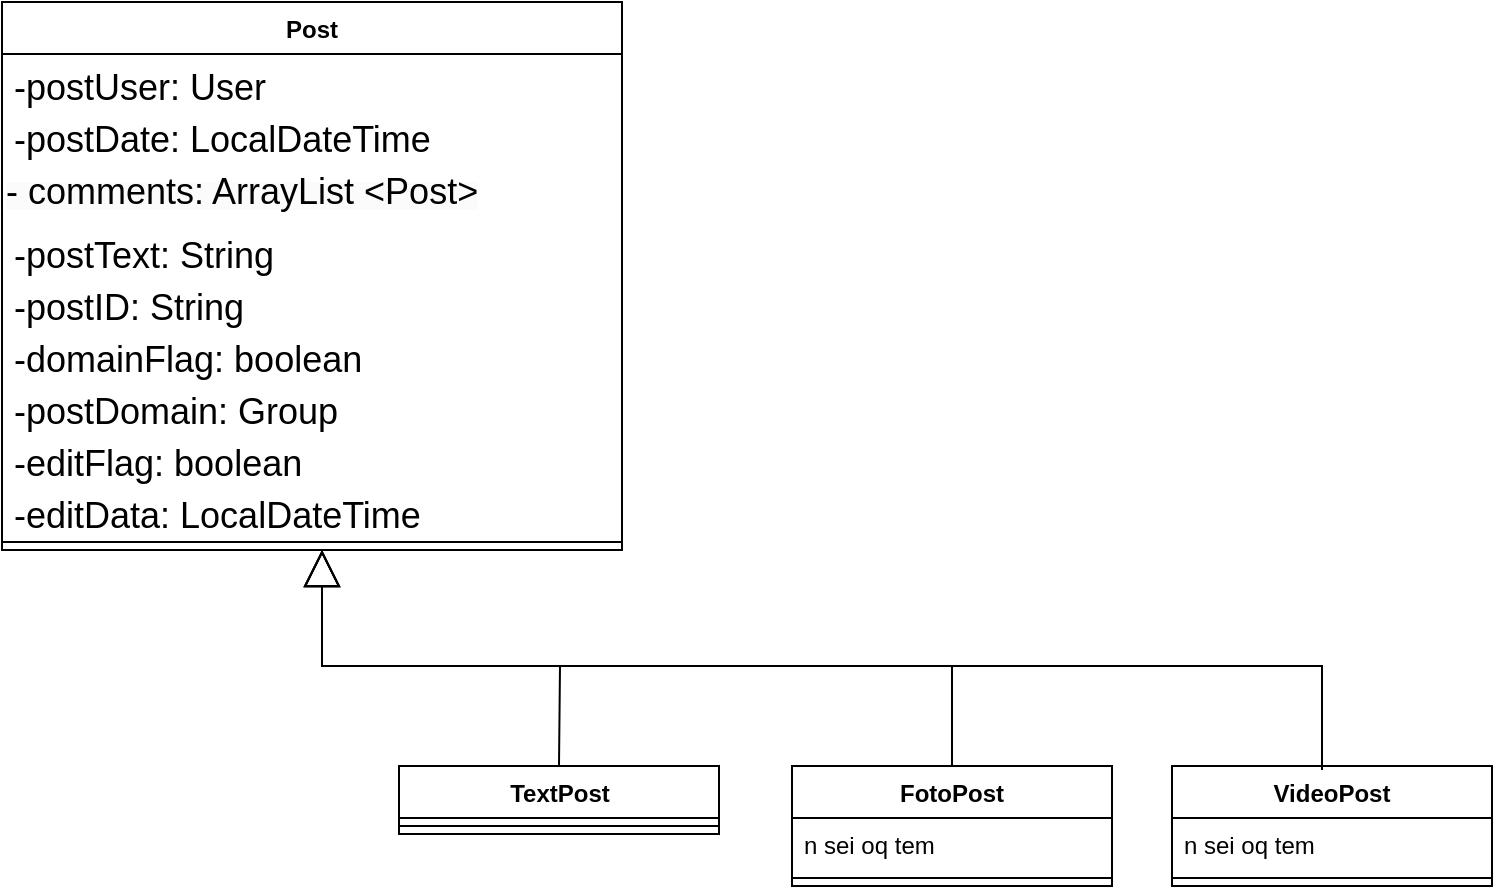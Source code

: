<mxfile version="24.7.8">
  <diagram id="C5RBs43oDa-KdzZeNtuy" name="Page-1">
    <mxGraphModel dx="1222" dy="742" grid="1" gridSize="10" guides="1" tooltips="1" connect="1" arrows="1" fold="1" page="1" pageScale="1" pageWidth="827" pageHeight="1169" math="0" shadow="0">
      <root>
        <mxCell id="WIyWlLk6GJQsqaUBKTNV-0" />
        <mxCell id="WIyWlLk6GJQsqaUBKTNV-1" parent="WIyWlLk6GJQsqaUBKTNV-0" />
        <mxCell id="xiCdEMgkPsoDUVu-NhxL-0" value="Post" style="swimlane;fontStyle=1;align=center;verticalAlign=top;childLayout=stackLayout;horizontal=1;startSize=26;horizontalStack=0;resizeParent=1;resizeParentMax=0;resizeLast=0;collapsible=1;marginBottom=0;whiteSpace=wrap;html=1;" vertex="1" parent="WIyWlLk6GJQsqaUBKTNV-1">
          <mxGeometry x="270" y="80" width="310" height="274" as="geometry" />
        </mxCell>
        <mxCell id="xiCdEMgkPsoDUVu-NhxL-1" value="&lt;span style=&quot;font-size: 18px;&quot;&gt;-postUser: User&lt;/span&gt;" style="text;strokeColor=none;fillColor=none;align=left;verticalAlign=top;spacingLeft=4;spacingRight=4;overflow=hidden;rotatable=0;points=[[0,0.5],[1,0.5]];portConstraint=eastwest;whiteSpace=wrap;html=1;" vertex="1" parent="xiCdEMgkPsoDUVu-NhxL-0">
          <mxGeometry y="26" width="310" height="26" as="geometry" />
        </mxCell>
        <mxCell id="xiCdEMgkPsoDUVu-NhxL-2" value="&lt;span style=&quot;font-size: 18px;&quot;&gt;-postDate: LocalDateTime&lt;/span&gt;" style="text;strokeColor=none;fillColor=none;align=left;verticalAlign=top;spacingLeft=4;spacingRight=4;overflow=hidden;rotatable=0;points=[[0,0.5],[1,0.5]];portConstraint=eastwest;whiteSpace=wrap;html=1;" vertex="1" parent="xiCdEMgkPsoDUVu-NhxL-0">
          <mxGeometry y="52" width="310" height="26" as="geometry" />
        </mxCell>
        <mxCell id="xiCdEMgkPsoDUVu-NhxL-10" value="&lt;span style=&quot;color: rgb(0, 0, 0); font-family: Helvetica; font-style: normal; font-variant-ligatures: normal; font-variant-caps: normal; letter-spacing: normal; orphans: 2; text-align: left; text-indent: 0px; text-transform: none; widows: 2; word-spacing: 0px; -webkit-text-stroke-width: 0px; white-space: normal; background-color: rgb(251, 251, 251); text-decoration-thickness: initial; text-decoration-style: initial; text-decoration-color: initial; float: none; display: inline !important;&quot;&gt;&lt;font style=&quot;font-size: 18px;&quot;&gt;&lt;span&gt;- comments: ArrayList &amp;lt;Post&amp;gt;&lt;/span&gt;&lt;/font&gt;&lt;/span&gt;" style="text;whiteSpace=wrap;html=1;fontStyle=0" vertex="1" parent="xiCdEMgkPsoDUVu-NhxL-0">
          <mxGeometry y="78" width="310" height="32" as="geometry" />
        </mxCell>
        <mxCell id="xiCdEMgkPsoDUVu-NhxL-3" value="&lt;span style=&quot;font-size: 18px;&quot;&gt;-postText: String&lt;/span&gt;" style="text;strokeColor=none;fillColor=none;align=left;verticalAlign=top;spacingLeft=4;spacingRight=4;overflow=hidden;rotatable=0;points=[[0,0.5],[1,0.5]];portConstraint=eastwest;whiteSpace=wrap;html=1;" vertex="1" parent="xiCdEMgkPsoDUVu-NhxL-0">
          <mxGeometry y="110" width="310" height="26" as="geometry" />
        </mxCell>
        <mxCell id="xiCdEMgkPsoDUVu-NhxL-4" value="&lt;span style=&quot;font-size: 18px;&quot;&gt;-postID: String&lt;/span&gt;" style="text;strokeColor=none;fillColor=none;align=left;verticalAlign=top;spacingLeft=4;spacingRight=4;overflow=hidden;rotatable=0;points=[[0,0.5],[1,0.5]];portConstraint=eastwest;whiteSpace=wrap;html=1;" vertex="1" parent="xiCdEMgkPsoDUVu-NhxL-0">
          <mxGeometry y="136" width="310" height="26" as="geometry" />
        </mxCell>
        <mxCell id="xiCdEMgkPsoDUVu-NhxL-5" value="&lt;span style=&quot;font-size: 18px;&quot;&gt;-domainFlag: boolean&lt;/span&gt;" style="text;strokeColor=none;fillColor=none;align=left;verticalAlign=top;spacingLeft=4;spacingRight=4;overflow=hidden;rotatable=0;points=[[0,0.5],[1,0.5]];portConstraint=eastwest;whiteSpace=wrap;html=1;" vertex="1" parent="xiCdEMgkPsoDUVu-NhxL-0">
          <mxGeometry y="162" width="310" height="26" as="geometry" />
        </mxCell>
        <mxCell id="xiCdEMgkPsoDUVu-NhxL-6" value="&lt;span style=&quot;font-size: 18px;&quot;&gt;-postDomain: Group&lt;/span&gt;" style="text;strokeColor=none;fillColor=none;align=left;verticalAlign=top;spacingLeft=4;spacingRight=4;overflow=hidden;rotatable=0;points=[[0,0.5],[1,0.5]];portConstraint=eastwest;whiteSpace=wrap;html=1;" vertex="1" parent="xiCdEMgkPsoDUVu-NhxL-0">
          <mxGeometry y="188" width="310" height="26" as="geometry" />
        </mxCell>
        <mxCell id="xiCdEMgkPsoDUVu-NhxL-7" value="&lt;span style=&quot;font-size: 18px;&quot;&gt;-editFlag: boolean&lt;/span&gt;" style="text;strokeColor=none;fillColor=none;align=left;verticalAlign=top;spacingLeft=4;spacingRight=4;overflow=hidden;rotatable=0;points=[[0,0.5],[1,0.5]];portConstraint=eastwest;whiteSpace=wrap;html=1;" vertex="1" parent="xiCdEMgkPsoDUVu-NhxL-0">
          <mxGeometry y="214" width="310" height="26" as="geometry" />
        </mxCell>
        <mxCell id="xiCdEMgkPsoDUVu-NhxL-8" value="&lt;span style=&quot;font-size: 18px;&quot;&gt;-editData: LocalDateTime&lt;/span&gt;" style="text;strokeColor=none;fillColor=none;align=left;verticalAlign=top;spacingLeft=4;spacingRight=4;overflow=hidden;rotatable=0;points=[[0,0.5],[1,0.5]];portConstraint=eastwest;whiteSpace=wrap;html=1;" vertex="1" parent="xiCdEMgkPsoDUVu-NhxL-0">
          <mxGeometry y="240" width="310" height="26" as="geometry" />
        </mxCell>
        <mxCell id="xiCdEMgkPsoDUVu-NhxL-9" value="" style="line;strokeWidth=1;fillColor=none;align=left;verticalAlign=middle;spacingTop=-1;spacingLeft=3;spacingRight=3;rotatable=0;labelPosition=right;points=[];portConstraint=eastwest;strokeColor=inherit;" vertex="1" parent="xiCdEMgkPsoDUVu-NhxL-0">
          <mxGeometry y="266" width="310" height="8" as="geometry" />
        </mxCell>
        <mxCell id="xiCdEMgkPsoDUVu-NhxL-11" value="FotoPost" style="swimlane;fontStyle=1;align=center;verticalAlign=top;childLayout=stackLayout;horizontal=1;startSize=26;horizontalStack=0;resizeParent=1;resizeParentMax=0;resizeLast=0;collapsible=1;marginBottom=0;whiteSpace=wrap;html=1;" vertex="1" parent="WIyWlLk6GJQsqaUBKTNV-1">
          <mxGeometry x="665" y="462" width="160" height="60" as="geometry" />
        </mxCell>
        <mxCell id="xiCdEMgkPsoDUVu-NhxL-12" value="n sei oq tem" style="text;strokeColor=none;fillColor=none;align=left;verticalAlign=top;spacingLeft=4;spacingRight=4;overflow=hidden;rotatable=0;points=[[0,0.5],[1,0.5]];portConstraint=eastwest;whiteSpace=wrap;html=1;" vertex="1" parent="xiCdEMgkPsoDUVu-NhxL-11">
          <mxGeometry y="26" width="160" height="26" as="geometry" />
        </mxCell>
        <mxCell id="xiCdEMgkPsoDUVu-NhxL-13" value="" style="line;strokeWidth=1;fillColor=none;align=left;verticalAlign=middle;spacingTop=-1;spacingLeft=3;spacingRight=3;rotatable=0;labelPosition=right;points=[];portConstraint=eastwest;strokeColor=inherit;" vertex="1" parent="xiCdEMgkPsoDUVu-NhxL-11">
          <mxGeometry y="52" width="160" height="8" as="geometry" />
        </mxCell>
        <mxCell id="xiCdEMgkPsoDUVu-NhxL-14" value="VideoPost" style="swimlane;fontStyle=1;align=center;verticalAlign=top;childLayout=stackLayout;horizontal=1;startSize=26;horizontalStack=0;resizeParent=1;resizeParentMax=0;resizeLast=0;collapsible=1;marginBottom=0;whiteSpace=wrap;html=1;" vertex="1" parent="WIyWlLk6GJQsqaUBKTNV-1">
          <mxGeometry x="855" y="462" width="160" height="60" as="geometry" />
        </mxCell>
        <mxCell id="xiCdEMgkPsoDUVu-NhxL-15" value="n sei oq tem" style="text;strokeColor=none;fillColor=none;align=left;verticalAlign=top;spacingLeft=4;spacingRight=4;overflow=hidden;rotatable=0;points=[[0,0.5],[1,0.5]];portConstraint=eastwest;whiteSpace=wrap;html=1;" vertex="1" parent="xiCdEMgkPsoDUVu-NhxL-14">
          <mxGeometry y="26" width="160" height="26" as="geometry" />
        </mxCell>
        <mxCell id="xiCdEMgkPsoDUVu-NhxL-16" value="" style="line;strokeWidth=1;fillColor=none;align=left;verticalAlign=middle;spacingTop=-1;spacingLeft=3;spacingRight=3;rotatable=0;labelPosition=right;points=[];portConstraint=eastwest;strokeColor=inherit;" vertex="1" parent="xiCdEMgkPsoDUVu-NhxL-14">
          <mxGeometry y="52" width="160" height="8" as="geometry" />
        </mxCell>
        <mxCell id="xiCdEMgkPsoDUVu-NhxL-17" value="" style="endArrow=block;endSize=16;endFill=0;html=1;rounded=0;exitX=0.5;exitY=0;exitDx=0;exitDy=0;entryX=0.5;entryY=1;entryDx=0;entryDy=0;" edge="1" parent="WIyWlLk6GJQsqaUBKTNV-1" source="xiCdEMgkPsoDUVu-NhxL-11">
          <mxGeometry x="1" y="157" width="160" relative="1" as="geometry">
            <mxPoint x="685" y="362" as="sourcePoint" />
            <mxPoint x="430" y="354" as="targetPoint" />
            <Array as="points">
              <mxPoint x="745" y="412" />
              <mxPoint x="430" y="412" />
            </Array>
            <mxPoint x="70" y="17" as="offset" />
          </mxGeometry>
        </mxCell>
        <mxCell id="xiCdEMgkPsoDUVu-NhxL-18" value="" style="endArrow=block;endSize=16;endFill=0;html=1;rounded=0;exitX=0.5;exitY=0;exitDx=0;exitDy=0;" edge="1" parent="WIyWlLk6GJQsqaUBKTNV-1">
          <mxGeometry x="1" y="224" width="160" relative="1" as="geometry">
            <mxPoint x="930" y="464" as="sourcePoint" />
            <mxPoint x="430" y="354" as="targetPoint" />
            <Array as="points">
              <mxPoint x="930" y="412" />
              <mxPoint x="430" y="412" />
            </Array>
            <mxPoint x="200" y="124" as="offset" />
          </mxGeometry>
        </mxCell>
        <mxCell id="xiCdEMgkPsoDUVu-NhxL-19" value="TextPost" style="swimlane;fontStyle=1;align=center;verticalAlign=top;childLayout=stackLayout;horizontal=1;startSize=26;horizontalStack=0;resizeParent=1;resizeParentMax=0;resizeLast=0;collapsible=1;marginBottom=0;whiteSpace=wrap;html=1;" vertex="1" parent="WIyWlLk6GJQsqaUBKTNV-1">
          <mxGeometry x="468.5" y="462" width="160" height="34" as="geometry" />
        </mxCell>
        <mxCell id="xiCdEMgkPsoDUVu-NhxL-20" value="" style="line;strokeWidth=1;fillColor=none;align=left;verticalAlign=middle;spacingTop=-1;spacingLeft=3;spacingRight=3;rotatable=0;labelPosition=right;points=[];portConstraint=eastwest;strokeColor=inherit;" vertex="1" parent="xiCdEMgkPsoDUVu-NhxL-19">
          <mxGeometry y="26" width="160" height="8" as="geometry" />
        </mxCell>
        <mxCell id="xiCdEMgkPsoDUVu-NhxL-21" value="" style="endArrow=block;endSize=16;endFill=0;html=1;rounded=0;exitX=0.5;exitY=0;exitDx=0;exitDy=0;entryX=0.5;entryY=1;entryDx=0;entryDy=0;" edge="1" parent="WIyWlLk6GJQsqaUBKTNV-1" source="xiCdEMgkPsoDUVu-NhxL-19">
          <mxGeometry x="0.75" y="90" width="160" relative="1" as="geometry">
            <mxPoint x="745" y="452" as="sourcePoint" />
            <mxPoint x="430" y="354" as="targetPoint" />
            <Array as="points">
              <mxPoint x="549" y="412" />
              <mxPoint x="430" y="412" />
            </Array>
            <mxPoint as="offset" />
          </mxGeometry>
        </mxCell>
      </root>
    </mxGraphModel>
  </diagram>
</mxfile>
